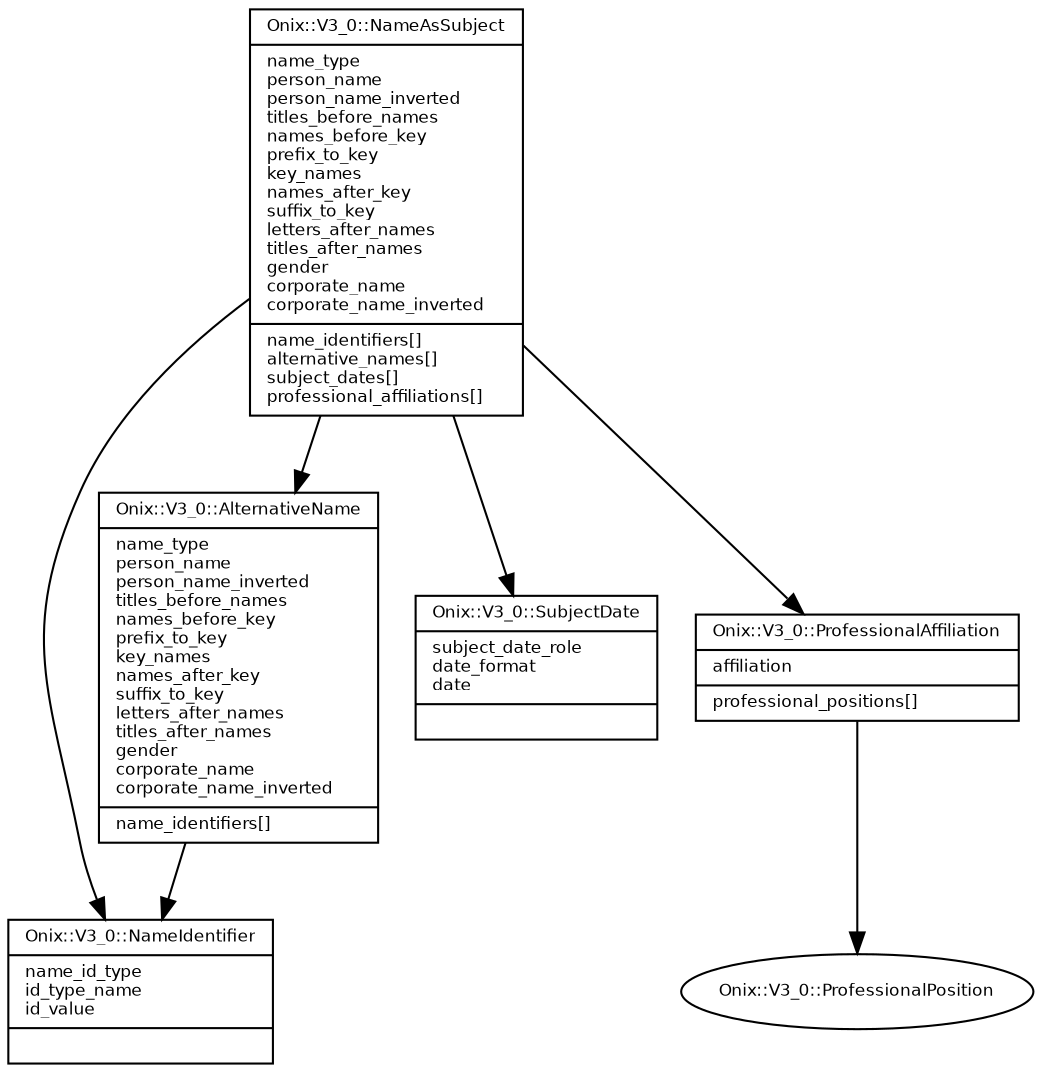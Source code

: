 digraph G {
  fontname = "Bitstream Vera Sans"
  fontsize = 8

  node [
    fontname = "Bitstream Vera Sans"
    fontsize = 8
    shape = "record"
  ]

  edge [
    fontname = "Bitstream Vera Sans"
    fontsize = 8
  ]

  NameAsSubject [
    label = "{Onix::V3_0::NameAsSubject\l|name_type\lperson_name\lperson_name_inverted\ltitles_before_names\lnames_before_key\lprefix_to_key\lkey_names\lnames_after_key\lsuffix_to_key\lletters_after_names\ltitles_after_names\lgender\lcorporate_name\lcorporate_name_inverted\l|name_identifiers[]\lalternative_names[]\lsubject_dates[]\lprofessional_affiliations[]\l}"
  ]

  NameAsSubject -> NameIdentifier [arrowhead=normal]
  NameAsSubject -> AlternativeName [arrowhead=normal]
  NameAsSubject -> SubjectDate [arrowhead=normal]
  NameAsSubject -> ProfessionalAffiliation [arrowhead=normal]

  NameIdentifier [
    label = "{Onix::V3_0::NameIdentifier\l|name_id_type\lid_type_name\lid_value\l|\l}"
  ]




  AlternativeName [
    label = "{Onix::V3_0::AlternativeName\l|name_type\lperson_name\lperson_name_inverted\ltitles_before_names\lnames_before_key\lprefix_to_key\lkey_names\lnames_after_key\lsuffix_to_key\lletters_after_names\ltitles_after_names\lgender\lcorporate_name\lcorporate_name_inverted\l|name_identifiers[]\l}"
  ]

  AlternativeName -> NameIdentifier [arrowhead=normal]


  SubjectDate [
    label = "{Onix::V3_0::SubjectDate\l|subject_date_role\ldate_format\ldate\l|\l}"
  ]




  ProfessionalAffiliation [
    label = "{Onix::V3_0::ProfessionalAffiliation\l|affiliation\l|professional_positions[]\l}"
  ]

  ProfessionalAffiliation -> ProfessionalPosition [arrowhead=normal]

  ProfessionalPosition [
    label = "Onix::V3_0::ProfessionalPosition", shape = oval
  ]




}
